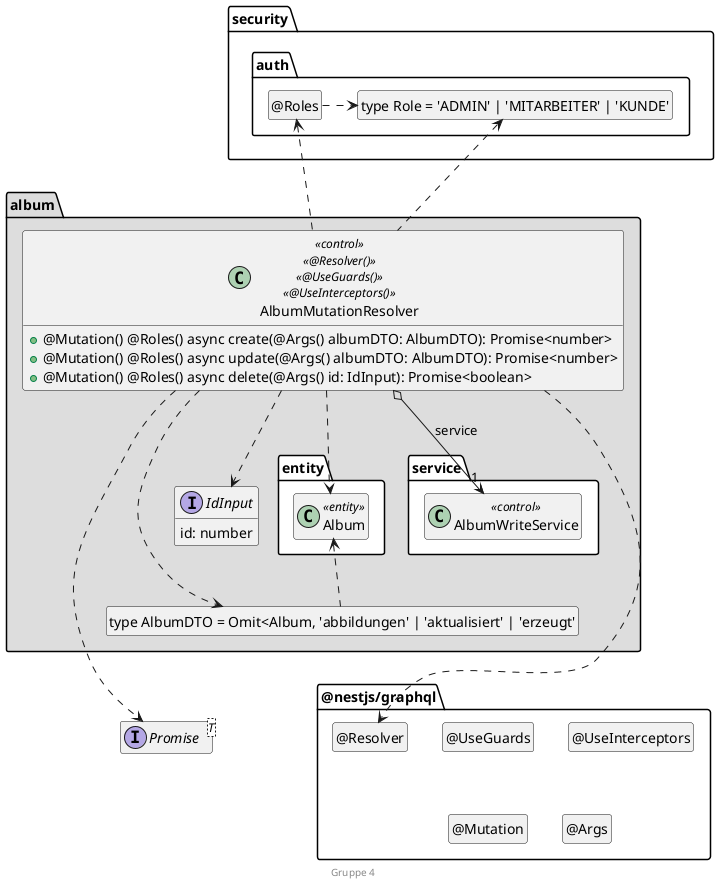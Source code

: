 ' Preview durch <Alt>d

@startuml Controller-Klasse

interface Promise<T>

package @nestjs/graphql {
  class "@Resolver" as Resolver
  hide Resolver circle

  class "@UseGuards" as UseGuards
  hide UseGuards circle

  class "@UseInterceptors" as UseInterceptors
  hide UseInterceptors circle

  class "@Mutation" as Mutation
  hide Mutation circle

  class "@Args" as Args
  hide Args circle
}

package security.auth {
  class "type Role = 'ADMIN' | 'MITARBEITER' | 'KUNDE'" as Role
  hide Role circle

  class "@Roles" as Roles
  hide Roles circle

  Roles .right.> Role
}

package album #DDDDDD {
  package entity #FFFFFF {
    class Album <<entity>>
  }

  package service #FFFFFF {
    class AlbumWriteService << control >>
  }

  class "type AlbumDTO = Omit<Album, 'abbildungen' | 'aktualisiert' | 'erzeugt'" as AlbumDTO
  hide AlbumDTO circle

    interface IdInput {
        id: number
    }

  class AlbumMutationResolver << control >> << @Resolver() >> << @UseGuards() >> << @UseInterceptors() >> {
    + @Mutation() @Roles() async create(@Args() albumDTO: AlbumDTO): Promise<number>
    + @Mutation() @Roles() async update(@Args() albumDTO: AlbumDTO): Promise<number>
    + @Mutation() @Roles() async delete(@Args() id: IdInput): Promise<boolean>
  }

  AlbumMutationResolver o-down-> "1" AlbumWriteService : service

  AlbumMutationResolver ..> Album
  AlbumMutationResolver ..> AlbumDTO
  AlbumMutationResolver ..> IdInput
  AlbumDTO .up.> Album
  AlbumMutationResolver ..> Promise
  AlbumMutationResolver ..> Resolver

  AlbumMutationResolver .up.> Roles
  AlbumMutationResolver .up.> Role

  AlbumDTO .[hidden].> Promise
  AlbumDTO .[hidden].> Resolver
}

hide empty members

footer Gruppe 4

@enduml
